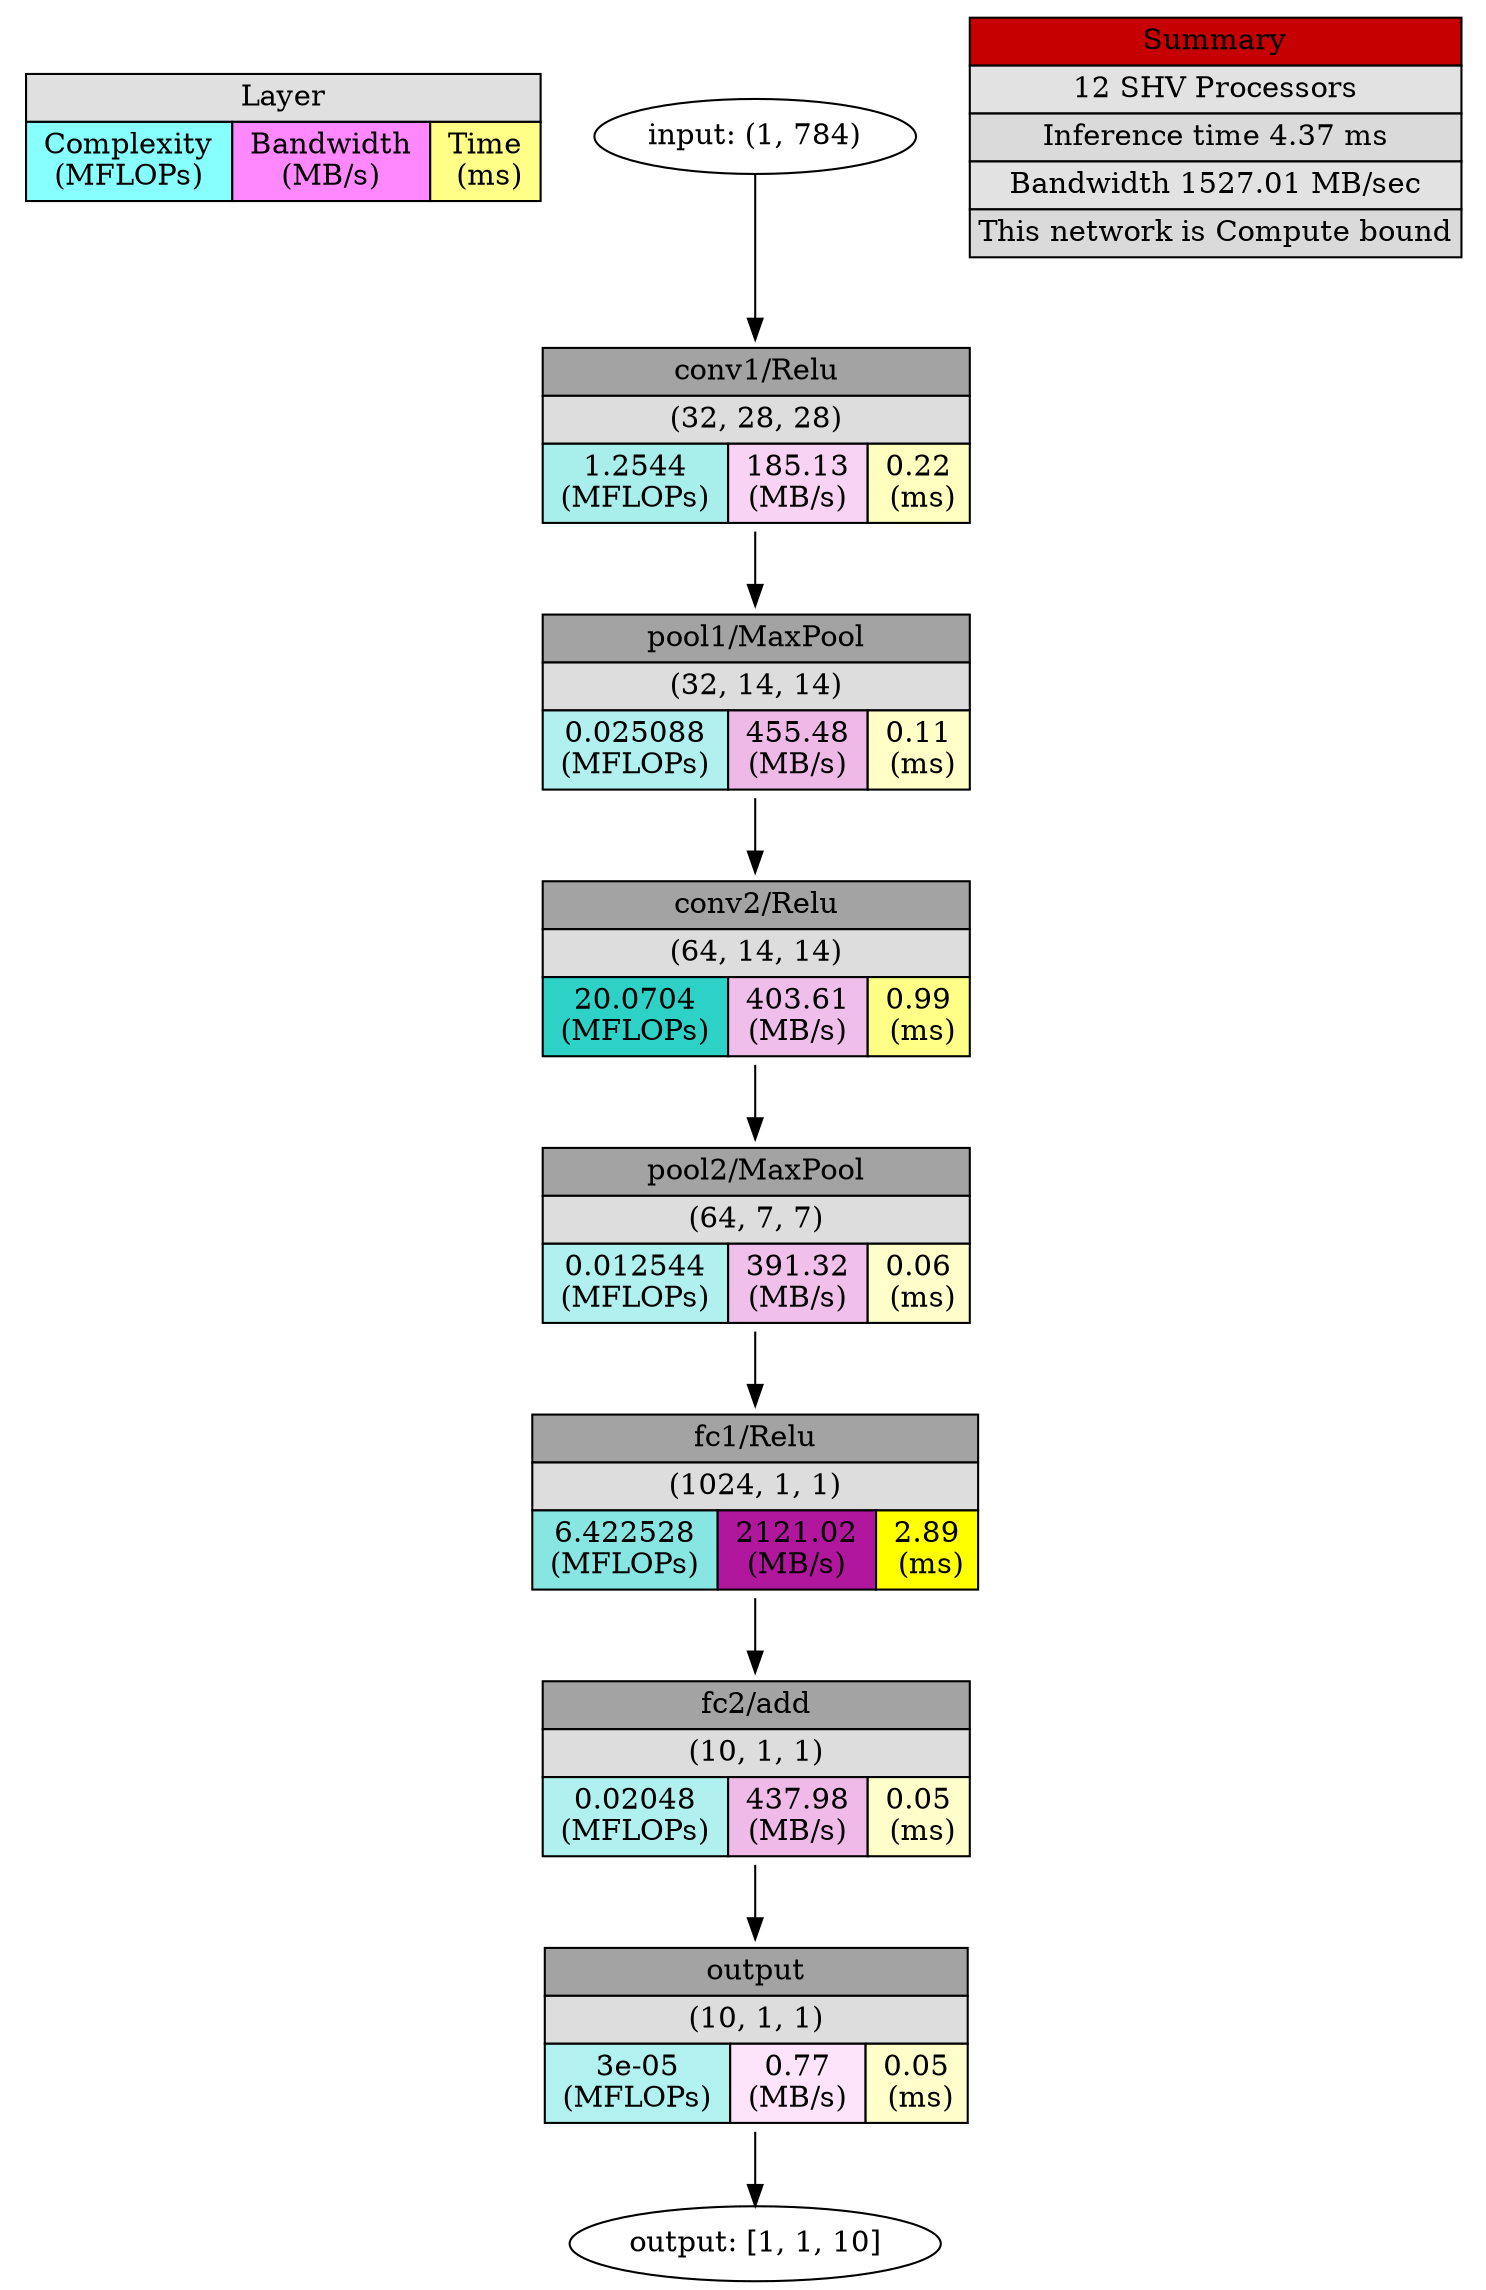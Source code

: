 digraph output {
	Legend [label=<<TABLE BORDER="0" CELLBORDER="1" CELLSPACING="0" CELLPADDING="3">
<TR><TD  BGCOLOR = "#E0E0E0" COLSPAN="3">Layer</TD></TR>
<TR><TD BGCOLOR = "#88FFFF"> Complexity <br/> (MFLOPs) </TD>
<TD BGCOLOR = "#FF88FF"> Bandwidth <br/> (MB/s) </TD>
<TD BGCOLOR = "#FFFF88"> Time <br/> (ms)</TD></TR>
</TABLE>>
 shape=plaintext]
	Input [label="input: (1, 784)"]
	"conv1/Relu" [label=<
<TABLE BORDER="0" CELLBORDER="1" CELLSPACING="0" CELLPADDING="3">
<TR>
    <TD  BGCOLOR = "#A3A3A3" COLSPAN="3">conv1/Relu</TD>
</TR>
<TR>
    <TD  BGCOLOR = "#DDDDDD" COLSPAN="3">(32, 28, 28)</TD>
</TR>
<TR>
    <TD BGCOLOR = "#A8EFEC"> 1.2544 <br/> (MFLOPs) </TD>
    <TD BGCOLOR = "#F8D3F3"> 185.13 <br/> (MB/s) </TD>
    <TD BGCOLOR = "#FFFFBF"> 0.22 <br/> (ms)</TD>
</TR>
</TABLE>>
 shape=plaintext]
	Input -> "conv1/Relu"
	"pool1/MaxPool" [label=<
<TABLE BORDER="0" CELLBORDER="1" CELLSPACING="0" CELLPADDING="3">
<TR>
    <TD  BGCOLOR = "#A3A3A3" COLSPAN="3">pool1/MaxPool</TD>
</TR>
<TR>
    <TD  BGCOLOR = "#DDDDDD" COLSPAN="3">(32, 14, 14)</TD>
</TR>
<TR>
    <TD BGCOLOR = "#B0F0EE"> 0.025088 <br/> (MFLOPs) </TD>
    <TD BGCOLOR = "#EEB9E7"> 455.48 <br/> (MB/s) </TD>
    <TD BGCOLOR = "#FFFFC7"> 0.11 <br/> (ms)</TD>
</TR>
</TABLE>>
 shape=plaintext]
	"conv1/Relu" -> "pool1/MaxPool"
	"conv2/Relu" [label=<
<TABLE BORDER="0" CELLBORDER="1" CELLSPACING="0" CELLPADDING="3">
<TR>
    <TD  BGCOLOR = "#A3A3A3" COLSPAN="3">conv2/Relu</TD>
</TR>
<TR>
    <TD  BGCOLOR = "#DDDDDD" COLSPAN="3">(64, 14, 14)</TD>
</TR>
<TR>
    <TD BGCOLOR = "#2ED1C6"> 20.0704 <br/> (MFLOPs) </TD>
    <TD BGCOLOR = "#F0BEEA"> 403.61 <br/> (MB/s) </TD>
    <TD BGCOLOR = "#FFFF88"> 0.99 <br/> (ms)</TD>
</TR>
</TABLE>>
 shape=plaintext]
	"pool1/MaxPool" -> "conv2/Relu"
	"pool2/MaxPool" [label=<
<TABLE BORDER="0" CELLBORDER="1" CELLSPACING="0" CELLPADDING="3">
<TR>
    <TD  BGCOLOR = "#A3A3A3" COLSPAN="3">pool2/MaxPool</TD>
</TR>
<TR>
    <TD  BGCOLOR = "#DDDDDD" COLSPAN="3">(64, 7, 7)</TD>
</TR>
<TR>
    <TD BGCOLOR = "#B0F0EE"> 0.012544 <br/> (MFLOPs) </TD>
    <TD BGCOLOR = "#F0BFEA"> 391.32 <br/> (MB/s) </TD>
    <TD BGCOLOR = "#FFFFCB"> 0.06 <br/> (ms)</TD>
</TR>
</TABLE>>
 shape=plaintext]
	"conv2/Relu" -> "pool2/MaxPool"
	"fc1/Relu" [label=<
<TABLE BORDER="0" CELLBORDER="1" CELLSPACING="0" CELLPADDING="3">
<TR>
    <TD  BGCOLOR = "#A3A3A3" COLSPAN="3">fc1/Relu</TD>
</TR>
<TR>
    <TD  BGCOLOR = "#DDDDDD" COLSPAN="3">(1024, 1, 1)</TD>
</TR>
<TR>
    <TD BGCOLOR = "#87E6E1"> 6.422528 <br/> (MFLOPs) </TD>
    <TD BGCOLOR = "#B1179D"> 2121.02 <br/> (MB/s) </TD>
    <TD BGCOLOR = "#FFFF0"> 2.89 <br/> (ms)</TD>
</TR>
</TABLE>>
 shape=plaintext]
	"pool2/MaxPool" -> "fc1/Relu"
	"fc2/add" [label=<
<TABLE BORDER="0" CELLBORDER="1" CELLSPACING="0" CELLPADDING="3">
<TR>
    <TD  BGCOLOR = "#A3A3A3" COLSPAN="3">fc2/add</TD>
</TR>
<TR>
    <TD  BGCOLOR = "#DDDDDD" COLSPAN="3">(10, 1, 1)</TD>
</TR>
<TR>
    <TD BGCOLOR = "#B0F0EE"> 0.02048 <br/> (MFLOPs) </TD>
    <TD BGCOLOR = "#EFBAE8"> 437.98 <br/> (MB/s) </TD>
    <TD BGCOLOR = "#FFFFCB"> 0.05 <br/> (ms)</TD>
</TR>
</TABLE>>
 shape=plaintext]
	"fc1/Relu" -> "fc2/add"
	output [label=<
<TABLE BORDER="0" CELLBORDER="1" CELLSPACING="0" CELLPADDING="3">
<TR>
    <TD  BGCOLOR = "#A3A3A3" COLSPAN="3">output</TD>
</TR>
<TR>
    <TD  BGCOLOR = "#DDDDDD" COLSPAN="3">(10, 1, 1)</TD>
</TR>
<TR>
    <TD BGCOLOR = "#B1F1EF"> 3e-05 <br/> (MFLOPs) </TD>
    <TD BGCOLOR = "#FEE4FB"> 0.77 <br/> (MB/s) </TD>
    <TD BGCOLOR = "#FFFFCB"> 0.05 <br/> (ms)</TD>
</TR>
</TABLE>>
 shape=plaintext]
	"fc2/add" -> output
	Output [label="output: [1, 1, 10]"]
	output -> Output
	Summary [label=<<TABLE BORDER="0" CELLBORDER="1" CELLSPACING="0" CELLPADDING="3">
<TR><TD  BGCOLOR = "#C60000" COLSPAN="3">Summary</TD></TR>
<TR><TD  BGCOLOR = "#E2E2E2" COLSPAN="3">12 SHV Processors</TD></TR>
<TR><TD  BGCOLOR = "#DADADA" COLSPAN="3">Inference time 4.37 ms</TD></TR>
<TR><TD  BGCOLOR = "#E2E2E2" COLSPAN="3">Bandwidth 1527.01 MB/sec</TD></TR>
<TR><TD  BGCOLOR = "#DADADA" COLSPAN="3">This network is Compute bound</TD></TR>
</TABLE>>
 shape=plaintext]
}

